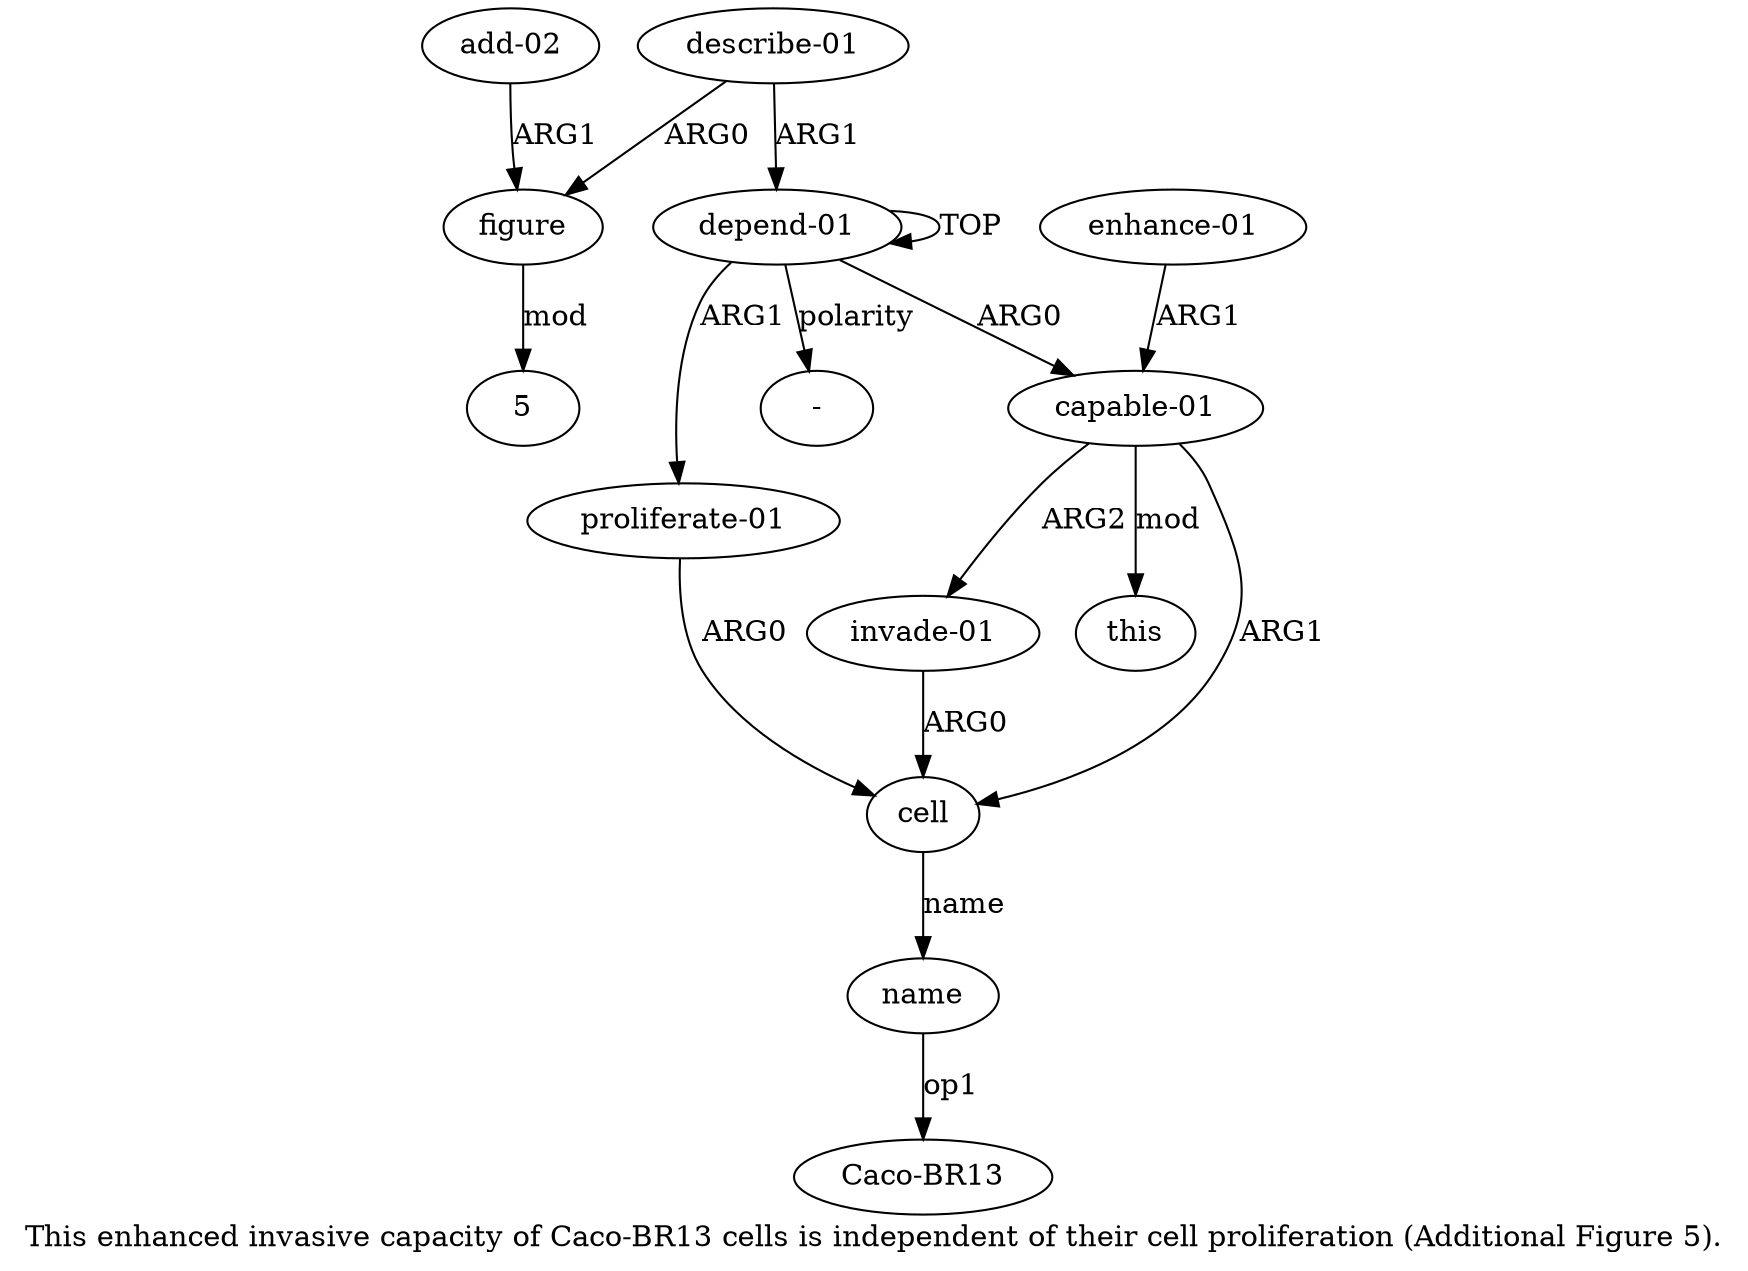 digraph  {
	graph [label="This enhanced invasive capacity of Caco-BR13 cells is independent of their cell proliferation (Additional Figure 5)."];
	node [label="\N"];
	"a0 -"	 [color=black,
		gold_ind=-1,
		gold_label="-",
		label="-",
		test_ind=-1,
		test_label="-"];
	"a3 Caco-BR13"	 [color=black,
		gold_ind=-1,
		gold_label="Caco-BR13",
		label="Caco-BR13",
		test_ind=-1,
		test_label="Caco-BR13"];
	a10	 [color=black,
		gold_ind=10,
		gold_label="add-02",
		label="add-02",
		test_ind=10,
		test_label="add-02"];
	a9	 [color=black,
		gold_ind=9,
		gold_label=figure,
		label=figure,
		test_ind=9,
		test_label=figure];
	a10 -> a9 [key=0,
	color=black,
	gold_label=ARG1,
	label=ARG1,
	test_label=ARG1];
a1 [color=black,
	gold_ind=1,
	gold_label="capable-01",
	label="capable-01",
	test_ind=1,
	test_label="capable-01"];
a2 [color=black,
	gold_ind=2,
	gold_label=cell,
	label=cell,
	test_ind=2,
	test_label=cell];
a1 -> a2 [key=0,
color=black,
gold_label=ARG1,
label=ARG1,
test_label=ARG1];
a4 [color=black,
gold_ind=4,
gold_label="invade-01",
label="invade-01",
test_ind=4,
test_label="invade-01"];
a1 -> a4 [key=0,
color=black,
gold_label=ARG2,
label=ARG2,
test_label=ARG2];
a6 [color=black,
gold_ind=6,
gold_label=this,
label=this,
test_ind=6,
test_label=this];
a1 -> a6 [key=0,
color=black,
gold_label=mod,
label=mod,
test_label=mod];
a0 [color=black,
gold_ind=0,
gold_label="depend-01",
label="depend-01",
test_ind=0,
test_label="depend-01"];
a0 -> "a0 -" [key=0,
color=black,
gold_label=polarity,
label=polarity,
test_label=polarity];
a0 -> a1 [key=0,
color=black,
gold_label=ARG0,
label=ARG0,
test_label=ARG0];
a0 -> a0 [key=0,
color=black,
gold_label=TOP,
label=TOP,
test_label=TOP];
a7 [color=black,
gold_ind=7,
gold_label="proliferate-01",
label="proliferate-01",
test_ind=7,
test_label="proliferate-01"];
a0 -> a7 [key=0,
color=black,
gold_label=ARG1,
label=ARG1,
test_label=ARG1];
a3 [color=black,
gold_ind=3,
gold_label=name,
label=name,
test_ind=3,
test_label=name];
a3 -> "a3 Caco-BR13" [key=0,
color=black,
gold_label=op1,
label=op1,
test_label=op1];
a2 -> a3 [key=0,
color=black,
gold_label=name,
label=name,
test_label=name];
a5 [color=black,
gold_ind=5,
gold_label="enhance-01",
label="enhance-01",
test_ind=5,
test_label="enhance-01"];
a5 -> a1 [key=0,
color=black,
gold_label=ARG1,
label=ARG1,
test_label=ARG1];
a4 -> a2 [key=0,
color=black,
gold_label=ARG0,
label=ARG0,
test_label=ARG0];
a7 -> a2 [key=0,
color=black,
gold_label=ARG0,
label=ARG0,
test_label=ARG0];
"a9 5" [color=black,
gold_ind=-1,
gold_label=5,
label=5,
test_ind=-1,
test_label=5];
a9 -> "a9 5" [key=0,
color=black,
gold_label=mod,
label=mod,
test_label=mod];
a8 [color=black,
gold_ind=8,
gold_label="describe-01",
label="describe-01",
test_ind=8,
test_label="describe-01"];
a8 -> a0 [key=0,
color=black,
gold_label=ARG1,
label=ARG1,
test_label=ARG1];
a8 -> a9 [key=0,
color=black,
gold_label=ARG0,
label=ARG0,
test_label=ARG0];
}
